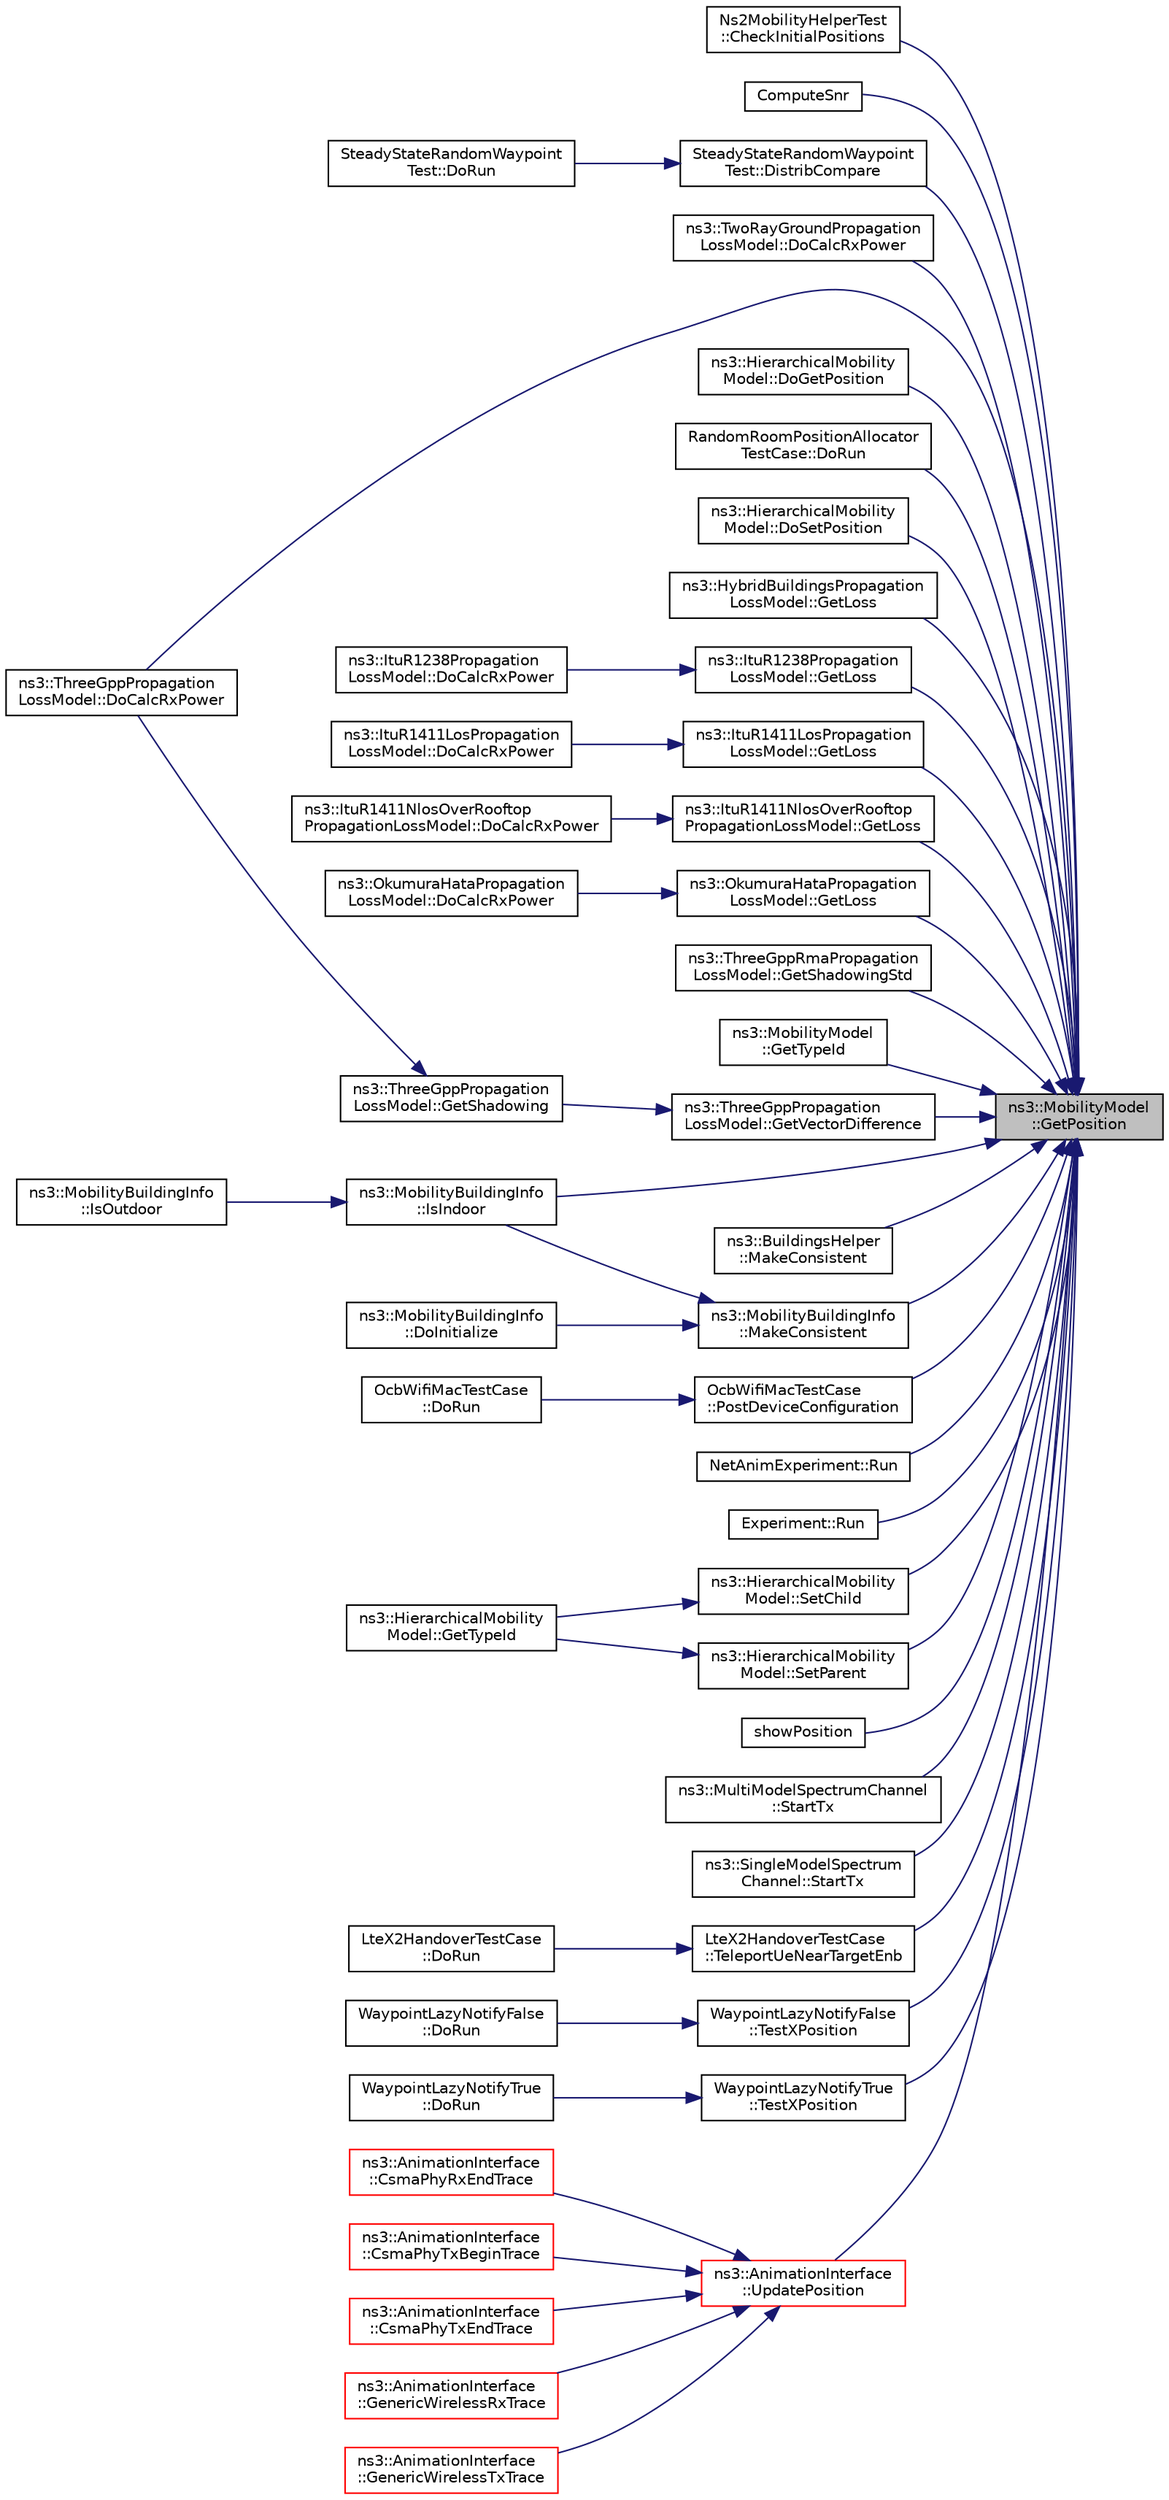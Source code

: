 digraph "ns3::MobilityModel::GetPosition"
{
 // LATEX_PDF_SIZE
  edge [fontname="Helvetica",fontsize="10",labelfontname="Helvetica",labelfontsize="10"];
  node [fontname="Helvetica",fontsize="10",shape=record];
  rankdir="RL";
  Node1 [label="ns3::MobilityModel\l::GetPosition",height=0.2,width=0.4,color="black", fillcolor="grey75", style="filled", fontcolor="black",tooltip=" "];
  Node1 -> Node2 [dir="back",color="midnightblue",fontsize="10",style="solid",fontname="Helvetica"];
  Node2 [label="Ns2MobilityHelperTest\l::CheckInitialPositions",height=0.2,width=0.4,color="black", fillcolor="white", style="filled",URL="$class_ns2_mobility_helper_test.html#a243a7724198f1922c9a9510650a9262f",tooltip="Check that all initial positions are correct."];
  Node1 -> Node3 [dir="back",color="midnightblue",fontsize="10",style="solid",fontname="Helvetica"];
  Node3 [label="ComputeSnr",height=0.2,width=0.4,color="black", fillcolor="white", style="filled",URL="$three-gpp-v2v-channel-example_8cc.html#af299d2795bf43412a3164aa0a461127f",tooltip="Compute the average SNR."];
  Node1 -> Node4 [dir="back",color="midnightblue",fontsize="10",style="solid",fontname="Helvetica"];
  Node4 [label="SteadyStateRandomWaypoint\lTest::DistribCompare",height=0.2,width=0.4,color="black", fillcolor="white", style="filled",URL="$class_steady_state_random_waypoint_test.html#a7fec88fc2579b3c0601a8704e04584d3",tooltip="Distribution compare function."];
  Node4 -> Node5 [dir="back",color="midnightblue",fontsize="10",style="solid",fontname="Helvetica"];
  Node5 [label="SteadyStateRandomWaypoint\lTest::DoRun",height=0.2,width=0.4,color="black", fillcolor="white", style="filled",URL="$class_steady_state_random_waypoint_test.html#a06b559358eab241daa3a937a038729df",tooltip="Implementation to actually run this TestCase."];
  Node1 -> Node6 [dir="back",color="midnightblue",fontsize="10",style="solid",fontname="Helvetica"];
  Node6 [label="ns3::TwoRayGroundPropagation\lLossModel::DoCalcRxPower",height=0.2,width=0.4,color="black", fillcolor="white", style="filled",URL="$classns3_1_1_two_ray_ground_propagation_loss_model.html#a5adb3ee68d4a6aba817fd6b5fb642be9",tooltip="Returns the Rx Power taking into account only the particular PropagationLossModel."];
  Node1 -> Node7 [dir="back",color="midnightblue",fontsize="10",style="solid",fontname="Helvetica"];
  Node7 [label="ns3::ThreeGppPropagation\lLossModel::DoCalcRxPower",height=0.2,width=0.4,color="black", fillcolor="white", style="filled",URL="$classns3_1_1_three_gpp_propagation_loss_model.html#adaf716b7fd0c9f8b4cddd8403f42425b",tooltip="Computes the received power by applying the pathloss model described in 3GPP TR 38...."];
  Node1 -> Node8 [dir="back",color="midnightblue",fontsize="10",style="solid",fontname="Helvetica"];
  Node8 [label="ns3::HierarchicalMobility\lModel::DoGetPosition",height=0.2,width=0.4,color="black", fillcolor="white", style="filled",URL="$classns3_1_1_hierarchical_mobility_model.html#acd45479a8727b9223c2c382d1fe2f4eb",tooltip=" "];
  Node1 -> Node9 [dir="back",color="midnightblue",fontsize="10",style="solid",fontname="Helvetica"];
  Node9 [label="RandomRoomPositionAllocator\lTestCase::DoRun",height=0.2,width=0.4,color="black", fillcolor="white", style="filled",URL="$class_random_room_position_allocator_test_case.html#ae386f6e4ee1b786b018786ee9be7e969",tooltip="Implementation to actually run this TestCase."];
  Node1 -> Node10 [dir="back",color="midnightblue",fontsize="10",style="solid",fontname="Helvetica"];
  Node10 [label="ns3::HierarchicalMobility\lModel::DoSetPosition",height=0.2,width=0.4,color="black", fillcolor="white", style="filled",URL="$classns3_1_1_hierarchical_mobility_model.html#a484afa83a1a90737a901409279284296",tooltip=" "];
  Node1 -> Node11 [dir="back",color="midnightblue",fontsize="10",style="solid",fontname="Helvetica"];
  Node11 [label="ns3::HybridBuildingsPropagation\lLossModel::GetLoss",height=0.2,width=0.4,color="black", fillcolor="white", style="filled",URL="$classns3_1_1_hybrid_buildings_propagation_loss_model.html#a2b23b50b97822f5cad3700ddbddddfd6",tooltip=" "];
  Node1 -> Node12 [dir="back",color="midnightblue",fontsize="10",style="solid",fontname="Helvetica"];
  Node12 [label="ns3::ItuR1238Propagation\lLossModel::GetLoss",height=0.2,width=0.4,color="black", fillcolor="white", style="filled",URL="$classns3_1_1_itu_r1238_propagation_loss_model.html#a0fd615e2084712598e744dc6133e6215",tooltip=" "];
  Node12 -> Node13 [dir="back",color="midnightblue",fontsize="10",style="solid",fontname="Helvetica"];
  Node13 [label="ns3::ItuR1238Propagation\lLossModel::DoCalcRxPower",height=0.2,width=0.4,color="black", fillcolor="white", style="filled",URL="$classns3_1_1_itu_r1238_propagation_loss_model.html#a404982fe8368de4e04f1f6012c91e096",tooltip="Returns the Rx Power taking into account only the particular PropagationLossModel."];
  Node1 -> Node14 [dir="back",color="midnightblue",fontsize="10",style="solid",fontname="Helvetica"];
  Node14 [label="ns3::ItuR1411LosPropagation\lLossModel::GetLoss",height=0.2,width=0.4,color="black", fillcolor="white", style="filled",URL="$classns3_1_1_itu_r1411_los_propagation_loss_model.html#a9f0ffa3cb50a968ca12123646b4445a6",tooltip=" "];
  Node14 -> Node15 [dir="back",color="midnightblue",fontsize="10",style="solid",fontname="Helvetica"];
  Node15 [label="ns3::ItuR1411LosPropagation\lLossModel::DoCalcRxPower",height=0.2,width=0.4,color="black", fillcolor="white", style="filled",URL="$classns3_1_1_itu_r1411_los_propagation_loss_model.html#a961c8c258f6fe43bd114fb5ad892026b",tooltip="Returns the Rx Power taking into account only the particular PropagationLossModel."];
  Node1 -> Node16 [dir="back",color="midnightblue",fontsize="10",style="solid",fontname="Helvetica"];
  Node16 [label="ns3::ItuR1411NlosOverRooftop\lPropagationLossModel::GetLoss",height=0.2,width=0.4,color="black", fillcolor="white", style="filled",URL="$classns3_1_1_itu_r1411_nlos_over_rooftop_propagation_loss_model.html#abed812fdf09595b2c92e3fecc9570ec3",tooltip=" "];
  Node16 -> Node17 [dir="back",color="midnightblue",fontsize="10",style="solid",fontname="Helvetica"];
  Node17 [label="ns3::ItuR1411NlosOverRooftop\lPropagationLossModel::DoCalcRxPower",height=0.2,width=0.4,color="black", fillcolor="white", style="filled",URL="$classns3_1_1_itu_r1411_nlos_over_rooftop_propagation_loss_model.html#ae6a5caebc82a06276085d28d1d2edbf4",tooltip="Returns the Rx Power taking into account only the particular PropagationLossModel."];
  Node1 -> Node18 [dir="back",color="midnightblue",fontsize="10",style="solid",fontname="Helvetica"];
  Node18 [label="ns3::OkumuraHataPropagation\lLossModel::GetLoss",height=0.2,width=0.4,color="black", fillcolor="white", style="filled",URL="$classns3_1_1_okumura_hata_propagation_loss_model.html#adbc57e742f3a2f9d593ff3b12c080a37",tooltip=" "];
  Node18 -> Node19 [dir="back",color="midnightblue",fontsize="10",style="solid",fontname="Helvetica"];
  Node19 [label="ns3::OkumuraHataPropagation\lLossModel::DoCalcRxPower",height=0.2,width=0.4,color="black", fillcolor="white", style="filled",URL="$classns3_1_1_okumura_hata_propagation_loss_model.html#a46f80a8e3b3f5756062e65fa243008c8",tooltip="Returns the Rx Power taking into account only the particular PropagationLossModel."];
  Node1 -> Node20 [dir="back",color="midnightblue",fontsize="10",style="solid",fontname="Helvetica"];
  Node20 [label="ns3::ThreeGppRmaPropagation\lLossModel::GetShadowingStd",height=0.2,width=0.4,color="black", fillcolor="white", style="filled",URL="$classns3_1_1_three_gpp_rma_propagation_loss_model.html#a1683846811033eb8cf6d863b40634fad",tooltip="Returns the shadow fading standard deviation."];
  Node1 -> Node21 [dir="back",color="midnightblue",fontsize="10",style="solid",fontname="Helvetica"];
  Node21 [label="ns3::MobilityModel\l::GetTypeId",height=0.2,width=0.4,color="black", fillcolor="white", style="filled",URL="$classns3_1_1_mobility_model.html#a3d1346ba74cc805812fac131070ba439",tooltip="Register this type with the TypeId system."];
  Node1 -> Node22 [dir="back",color="midnightblue",fontsize="10",style="solid",fontname="Helvetica"];
  Node22 [label="ns3::ThreeGppPropagation\lLossModel::GetVectorDifference",height=0.2,width=0.4,color="black", fillcolor="white", style="filled",URL="$classns3_1_1_three_gpp_propagation_loss_model.html#ae555198109e1dfaa8ab26d9fad647a36",tooltip="Get the difference between the node position."];
  Node22 -> Node23 [dir="back",color="midnightblue",fontsize="10",style="solid",fontname="Helvetica"];
  Node23 [label="ns3::ThreeGppPropagation\lLossModel::GetShadowing",height=0.2,width=0.4,color="black", fillcolor="white", style="filled",URL="$classns3_1_1_three_gpp_propagation_loss_model.html#a4e032ab6fd5089af1db60757d5c021cc",tooltip="Retrieves the shadowing value by looking at m_shadowingMap."];
  Node23 -> Node7 [dir="back",color="midnightblue",fontsize="10",style="solid",fontname="Helvetica"];
  Node1 -> Node24 [dir="back",color="midnightblue",fontsize="10",style="solid",fontname="Helvetica"];
  Node24 [label="ns3::MobilityBuildingInfo\l::IsIndoor",height=0.2,width=0.4,color="black", fillcolor="white", style="filled",URL="$classns3_1_1_mobility_building_info.html#a2bba20054cc48efcca2d5e0c46f8171c",tooltip="Is indoor method."];
  Node24 -> Node25 [dir="back",color="midnightblue",fontsize="10",style="solid",fontname="Helvetica"];
  Node25 [label="ns3::MobilityBuildingInfo\l::IsOutdoor",height=0.2,width=0.4,color="black", fillcolor="white", style="filled",URL="$classns3_1_1_mobility_building_info.html#ae7fba237e7e3eaf40139bec948ec238a",tooltip="Is outdoor function."];
  Node1 -> Node26 [dir="back",color="midnightblue",fontsize="10",style="solid",fontname="Helvetica"];
  Node26 [label="ns3::BuildingsHelper\l::MakeConsistent",height=0.2,width=0.4,color="black", fillcolor="white", style="filled",URL="$classns3_1_1_buildings_helper.html#a08f7a5049843eb192e11a17a48c3bc1c",tooltip="Make the given mobility model consistent, by determining whether its position falls inside any of the..."];
  Node1 -> Node27 [dir="back",color="midnightblue",fontsize="10",style="solid",fontname="Helvetica"];
  Node27 [label="ns3::MobilityBuildingInfo\l::MakeConsistent",height=0.2,width=0.4,color="black", fillcolor="white", style="filled",URL="$classns3_1_1_mobility_building_info.html#ad6d5725d5ed16f0d4d611cb8acf0ee42",tooltip="Make the given mobility model consistent, by determining whether its position falls inside any of the..."];
  Node27 -> Node28 [dir="back",color="midnightblue",fontsize="10",style="solid",fontname="Helvetica"];
  Node28 [label="ns3::MobilityBuildingInfo\l::DoInitialize",height=0.2,width=0.4,color="black", fillcolor="white", style="filled",URL="$classns3_1_1_mobility_building_info.html#a53bd5cd4d3d36ca5e5ece78e9b59e702",tooltip="Initialize() implementation."];
  Node27 -> Node24 [dir="back",color="midnightblue",fontsize="10",style="solid",fontname="Helvetica"];
  Node1 -> Node29 [dir="back",color="midnightblue",fontsize="10",style="solid",fontname="Helvetica"];
  Node29 [label="OcbWifiMacTestCase\l::PostDeviceConfiguration",height=0.2,width=0.4,color="black", fillcolor="white", style="filled",URL="$class_ocb_wifi_mac_test_case.html#a6b536e2fc476ebf85d4cd0ae7490987c",tooltip="Post device configuration function."];
  Node29 -> Node30 [dir="back",color="midnightblue",fontsize="10",style="solid",fontname="Helvetica"];
  Node30 [label="OcbWifiMacTestCase\l::DoRun",height=0.2,width=0.4,color="black", fillcolor="white", style="filled",URL="$class_ocb_wifi_mac_test_case.html#a730877f90008a4a4e7fd547f964f0f08",tooltip="static-node:0 <-— mobile-node:1"];
  Node1 -> Node31 [dir="back",color="midnightblue",fontsize="10",style="solid",fontname="Helvetica"];
  Node31 [label="NetAnimExperiment::Run",height=0.2,width=0.4,color="black", fillcolor="white", style="filled",URL="$class_net_anim_experiment.html#a63a699997d753ea33b4367ccad6088a3",tooltip="Run function."];
  Node1 -> Node32 [dir="back",color="midnightblue",fontsize="10",style="solid",fontname="Helvetica"];
  Node32 [label="Experiment::Run",height=0.2,width=0.4,color="black", fillcolor="white", style="filled",URL="$class_experiment.html#a2e7dad008a78e106fdbde1917d0bca1b",tooltip="Run an experiment across a range of congestion window values."];
  Node1 -> Node33 [dir="back",color="midnightblue",fontsize="10",style="solid",fontname="Helvetica"];
  Node33 [label="ns3::HierarchicalMobility\lModel::SetChild",height=0.2,width=0.4,color="black", fillcolor="white", style="filled",URL="$classns3_1_1_hierarchical_mobility_model.html#ac25ee0060180aaf841715684ad827521",tooltip="Sets the child mobility model to a new one."];
  Node33 -> Node34 [dir="back",color="midnightblue",fontsize="10",style="solid",fontname="Helvetica"];
  Node34 [label="ns3::HierarchicalMobility\lModel::GetTypeId",height=0.2,width=0.4,color="black", fillcolor="white", style="filled",URL="$classns3_1_1_hierarchical_mobility_model.html#a0d4203c545238561910673a520994b76",tooltip="Register this type with the TypeId system."];
  Node1 -> Node35 [dir="back",color="midnightblue",fontsize="10",style="solid",fontname="Helvetica"];
  Node35 [label="ns3::HierarchicalMobility\lModel::SetParent",height=0.2,width=0.4,color="black", fillcolor="white", style="filled",URL="$classns3_1_1_hierarchical_mobility_model.html#a703a6a61e730333fb1527ce03c893cff",tooltip="Sets the parent mobility model to a new one."];
  Node35 -> Node34 [dir="back",color="midnightblue",fontsize="10",style="solid",fontname="Helvetica"];
  Node1 -> Node36 [dir="back",color="midnightblue",fontsize="10",style="solid",fontname="Helvetica"];
  Node36 [label="showPosition",height=0.2,width=0.4,color="black", fillcolor="white", style="filled",URL="$bonnmotion-ns2-example_8cc.html#aa58f33caf8bba45b2f1d495586580172",tooltip=" "];
  Node1 -> Node37 [dir="back",color="midnightblue",fontsize="10",style="solid",fontname="Helvetica"];
  Node37 [label="ns3::MultiModelSpectrumChannel\l::StartTx",height=0.2,width=0.4,color="black", fillcolor="white", style="filled",URL="$classns3_1_1_multi_model_spectrum_channel.html#ab5b8cfe54c081f858014b133d026ed26",tooltip="Used by attached PHY instances to transmit signals on the channel."];
  Node1 -> Node38 [dir="back",color="midnightblue",fontsize="10",style="solid",fontname="Helvetica"];
  Node38 [label="ns3::SingleModelSpectrum\lChannel::StartTx",height=0.2,width=0.4,color="black", fillcolor="white", style="filled",URL="$classns3_1_1_single_model_spectrum_channel.html#a4288a4e2399b6257fcba2634f54a2256",tooltip="Used by attached PHY instances to transmit signals on the channel."];
  Node1 -> Node39 [dir="back",color="midnightblue",fontsize="10",style="solid",fontname="Helvetica"];
  Node39 [label="LteX2HandoverTestCase\l::TeleportUeNearTargetEnb",height=0.2,width=0.4,color="black", fillcolor="white", style="filled",URL="$class_lte_x2_handover_test_case.html#a6db56432f8aaaf732304857765ec1d83",tooltip="Teleport UE near the target eNB of the handover."];
  Node39 -> Node40 [dir="back",color="midnightblue",fontsize="10",style="solid",fontname="Helvetica"];
  Node40 [label="LteX2HandoverTestCase\l::DoRun",height=0.2,width=0.4,color="black", fillcolor="white", style="filled",URL="$class_lte_x2_handover_test_case.html#a5d77d6fbe61da649203846d4617b4716",tooltip="Implementation to actually run this TestCase."];
  Node1 -> Node41 [dir="back",color="midnightblue",fontsize="10",style="solid",fontname="Helvetica"];
  Node41 [label="WaypointLazyNotifyFalse\l::TestXPosition",height=0.2,width=0.4,color="black", fillcolor="white", style="filled",URL="$class_waypoint_lazy_notify_false.html#a33c0eb59db7d862bf6973ce83024124c",tooltip="Test X position function."];
  Node41 -> Node42 [dir="back",color="midnightblue",fontsize="10",style="solid",fontname="Helvetica"];
  Node42 [label="WaypointLazyNotifyFalse\l::DoRun",height=0.2,width=0.4,color="black", fillcolor="white", style="filled",URL="$class_waypoint_lazy_notify_false.html#a83d1c83370519f71e39183cfe3450b20",tooltip="Implementation to actually run this TestCase."];
  Node1 -> Node43 [dir="back",color="midnightblue",fontsize="10",style="solid",fontname="Helvetica"];
  Node43 [label="WaypointLazyNotifyTrue\l::TestXPosition",height=0.2,width=0.4,color="black", fillcolor="white", style="filled",URL="$class_waypoint_lazy_notify_true.html#a02eac4fbc772cd0a5be43ef31f8000f3",tooltip="Text X position function."];
  Node43 -> Node44 [dir="back",color="midnightblue",fontsize="10",style="solid",fontname="Helvetica"];
  Node44 [label="WaypointLazyNotifyTrue\l::DoRun",height=0.2,width=0.4,color="black", fillcolor="white", style="filled",URL="$class_waypoint_lazy_notify_true.html#a196fb0fa4ee5bfae48e7edb38c5d107e",tooltip="Implementation to actually run this TestCase."];
  Node1 -> Node45 [dir="back",color="midnightblue",fontsize="10",style="solid",fontname="Helvetica"];
  Node45 [label="ns3::AnimationInterface\l::UpdatePosition",height=0.2,width=0.4,color="red", fillcolor="white", style="filled",URL="$classns3_1_1_animation_interface.html#ab751cf6f459289f0978f4bb97b93044d",tooltip="Update position function."];
  Node45 -> Node46 [dir="back",color="midnightblue",fontsize="10",style="solid",fontname="Helvetica"];
  Node46 [label="ns3::AnimationInterface\l::CsmaPhyRxEndTrace",height=0.2,width=0.4,color="red", fillcolor="white", style="filled",URL="$classns3_1_1_animation_interface.html#a031728e043bab0338deb86aa5f0a1c26",tooltip="CSMA Phy receive end trace function."];
  Node45 -> Node50 [dir="back",color="midnightblue",fontsize="10",style="solid",fontname="Helvetica"];
  Node50 [label="ns3::AnimationInterface\l::CsmaPhyTxBeginTrace",height=0.2,width=0.4,color="red", fillcolor="white", style="filled",URL="$classns3_1_1_animation_interface.html#a5a5e67141fc717272c0c44a5afbae89a",tooltip="CSMA Phy transmit begin trace function."];
  Node45 -> Node51 [dir="back",color="midnightblue",fontsize="10",style="solid",fontname="Helvetica"];
  Node51 [label="ns3::AnimationInterface\l::CsmaPhyTxEndTrace",height=0.2,width=0.4,color="red", fillcolor="white", style="filled",URL="$classns3_1_1_animation_interface.html#ad3d82da5ad705ec6c7be332fd1fcc911",tooltip="CSMA Phy transmit end trace function."];
  Node45 -> Node52 [dir="back",color="midnightblue",fontsize="10",style="solid",fontname="Helvetica"];
  Node52 [label="ns3::AnimationInterface\l::GenericWirelessRxTrace",height=0.2,width=0.4,color="red", fillcolor="white", style="filled",URL="$classns3_1_1_animation_interface.html#adf54784892a11509eee9c15d7ded8bef",tooltip="Generic wireless receive trace function."];
  Node45 -> Node56 [dir="back",color="midnightblue",fontsize="10",style="solid",fontname="Helvetica"];
  Node56 [label="ns3::AnimationInterface\l::GenericWirelessTxTrace",height=0.2,width=0.4,color="red", fillcolor="white", style="filled",URL="$classns3_1_1_animation_interface.html#a1a0a1b2f00918cdccb9893f044b73da3",tooltip="Generic wireless transmit trace function."];
}

